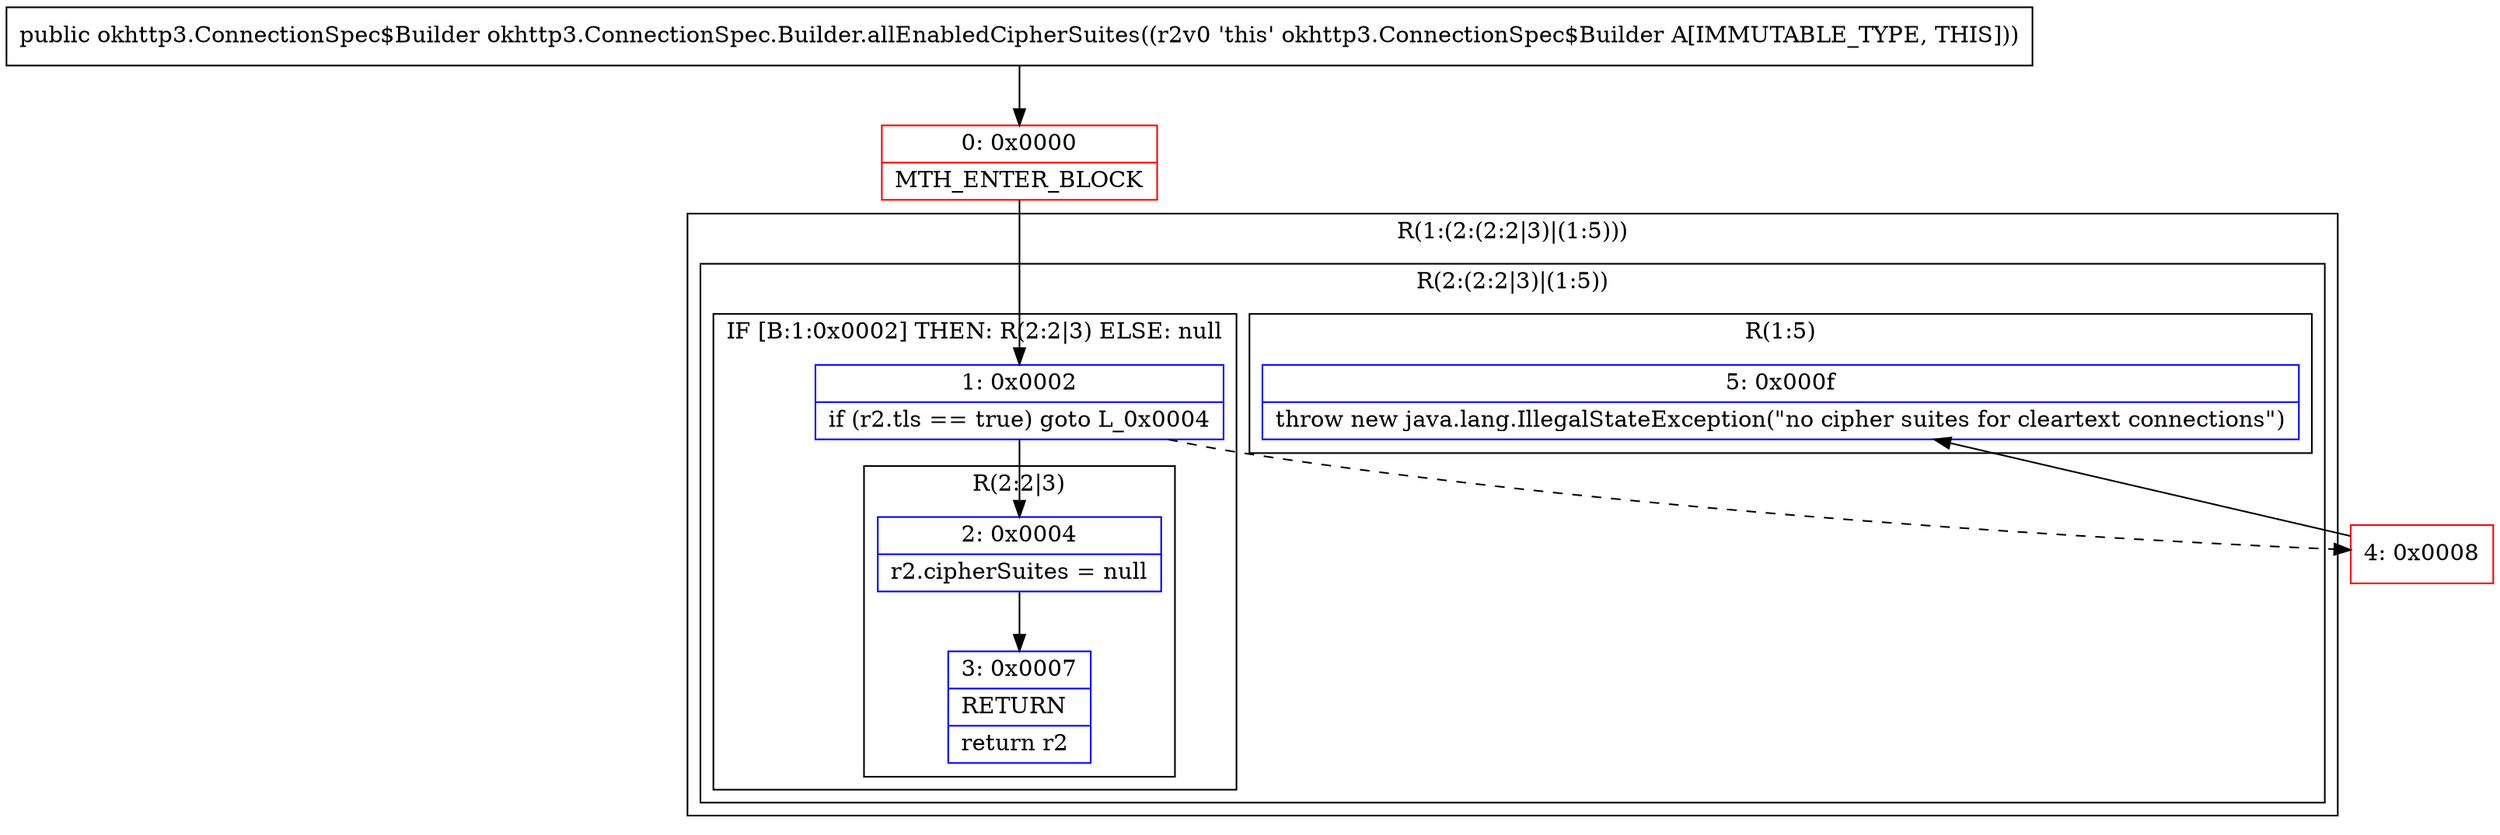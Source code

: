 digraph "CFG forokhttp3.ConnectionSpec.Builder.allEnabledCipherSuites()Lokhttp3\/ConnectionSpec$Builder;" {
subgraph cluster_Region_465689108 {
label = "R(1:(2:(2:2|3)|(1:5)))";
node [shape=record,color=blue];
subgraph cluster_Region_1743879201 {
label = "R(2:(2:2|3)|(1:5))";
node [shape=record,color=blue];
subgraph cluster_IfRegion_999611057 {
label = "IF [B:1:0x0002] THEN: R(2:2|3) ELSE: null";
node [shape=record,color=blue];
Node_1 [shape=record,label="{1\:\ 0x0002|if (r2.tls == true) goto L_0x0004\l}"];
subgraph cluster_Region_1575470875 {
label = "R(2:2|3)";
node [shape=record,color=blue];
Node_2 [shape=record,label="{2\:\ 0x0004|r2.cipherSuites = null\l}"];
Node_3 [shape=record,label="{3\:\ 0x0007|RETURN\l|return r2\l}"];
}
}
subgraph cluster_Region_1214494665 {
label = "R(1:5)";
node [shape=record,color=blue];
Node_5 [shape=record,label="{5\:\ 0x000f|throw new java.lang.IllegalStateException(\"no cipher suites for cleartext connections\")\l}"];
}
}
}
Node_0 [shape=record,color=red,label="{0\:\ 0x0000|MTH_ENTER_BLOCK\l}"];
Node_4 [shape=record,color=red,label="{4\:\ 0x0008}"];
MethodNode[shape=record,label="{public okhttp3.ConnectionSpec$Builder okhttp3.ConnectionSpec.Builder.allEnabledCipherSuites((r2v0 'this' okhttp3.ConnectionSpec$Builder A[IMMUTABLE_TYPE, THIS])) }"];
MethodNode -> Node_0;
Node_1 -> Node_2;
Node_1 -> Node_4[style=dashed];
Node_2 -> Node_3;
Node_0 -> Node_1;
Node_4 -> Node_5;
}

